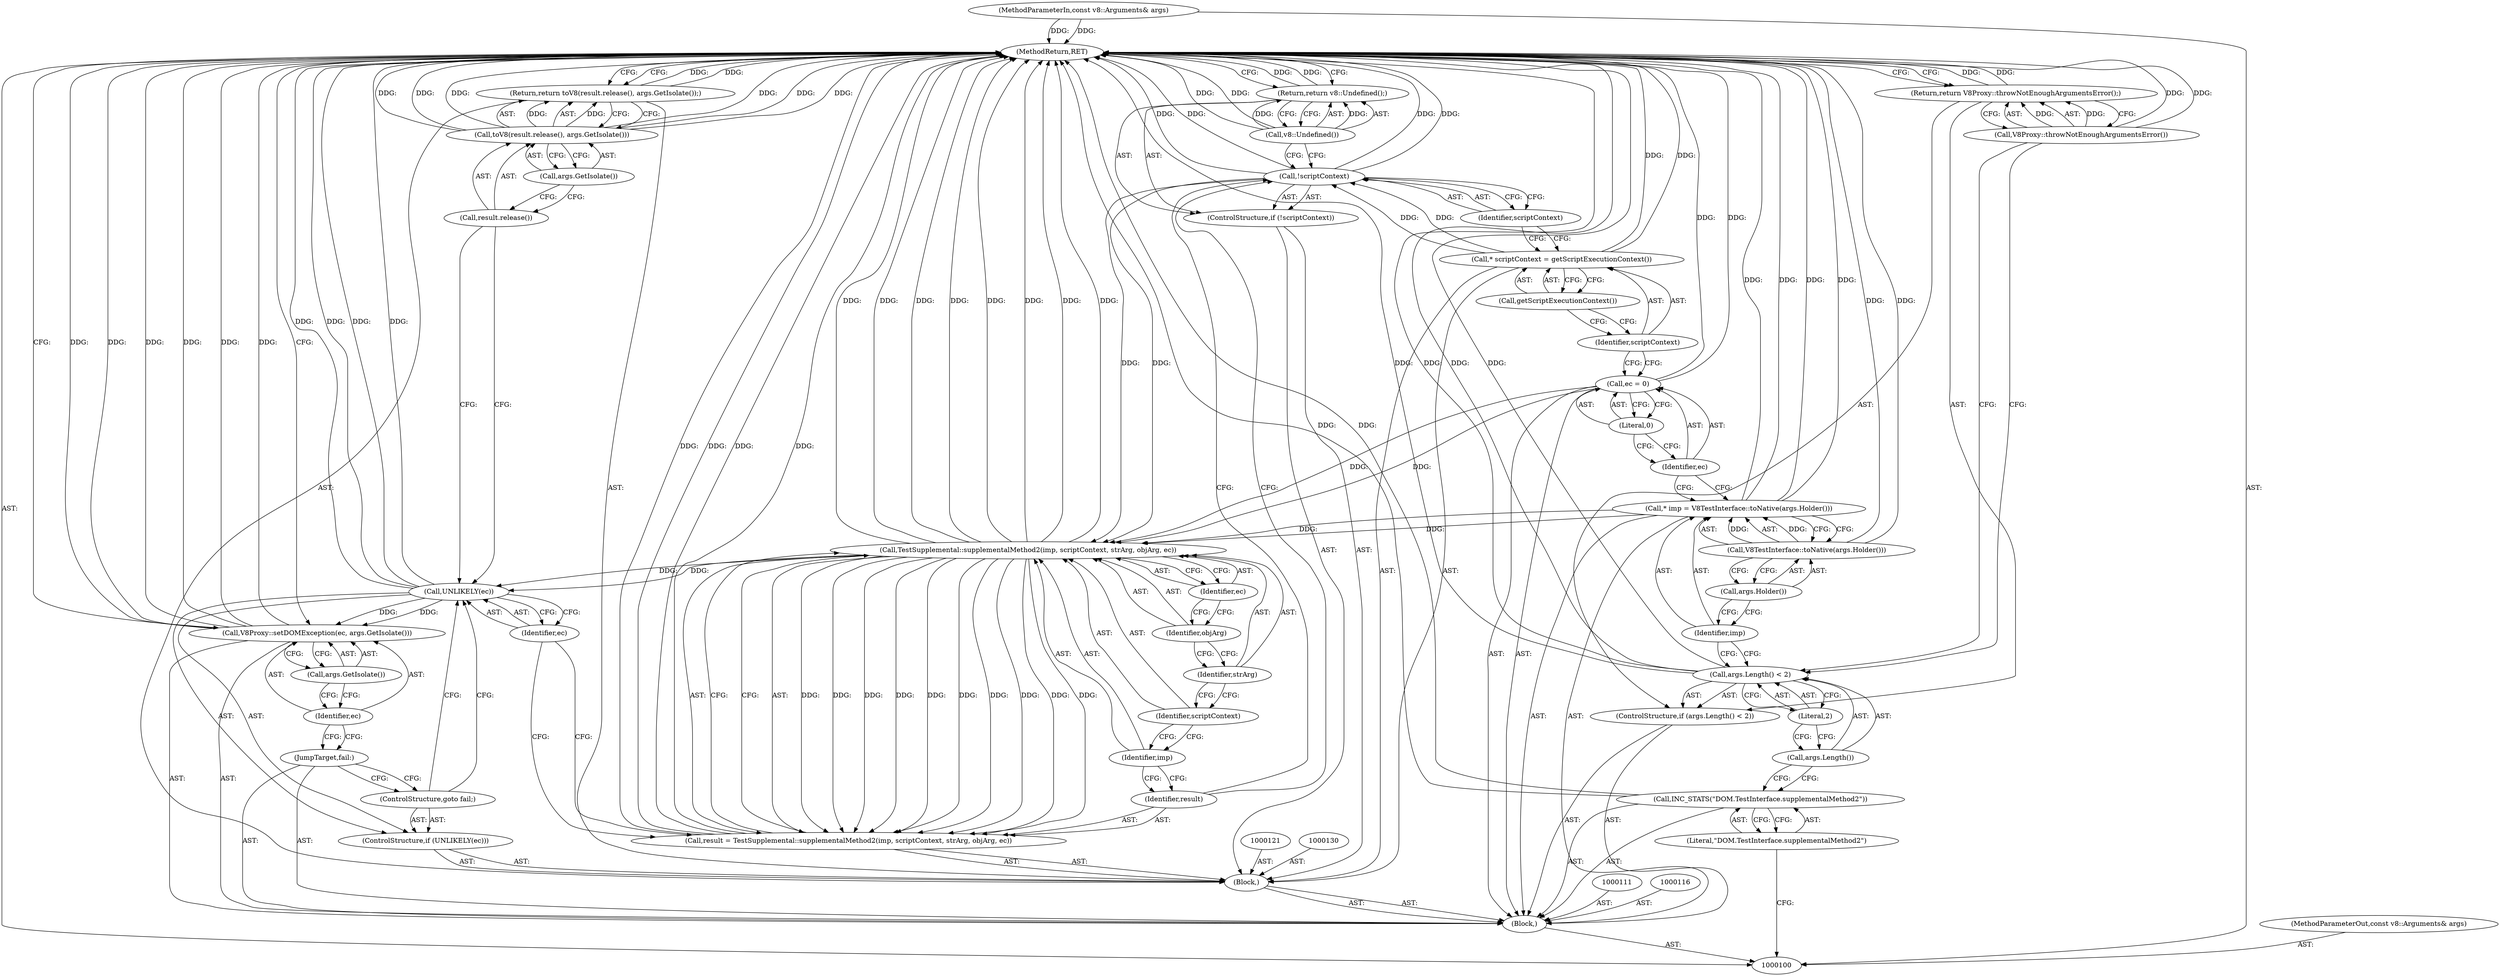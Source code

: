 digraph "1_Chrome_e9372a1bfd3588a80fcf49aa07321f0971dd6091_7" {
"1000151" [label="(MethodReturn,RET)"];
"1000101" [label="(MethodParameterIn,const v8::Arguments& args)"];
"1000227" [label="(MethodParameterOut,const v8::Arguments& args)"];
"1000122" [label="(Call,* scriptContext = getScriptExecutionContext())"];
"1000123" [label="(Identifier,scriptContext)"];
"1000124" [label="(Call,getScriptExecutionContext())"];
"1000125" [label="(ControlStructure,if (!scriptContext))"];
"1000126" [label="(Call,!scriptContext)"];
"1000127" [label="(Identifier,scriptContext)"];
"1000129" [label="(Call,v8::Undefined())"];
"1000128" [label="(Return,return v8::Undefined();)"];
"1000138" [label="(Identifier,ec)"];
"1000131" [label="(Call,result = TestSupplemental::supplementalMethod2(imp, scriptContext, strArg, objArg, ec))"];
"1000132" [label="(Identifier,result)"];
"1000133" [label="(Call,TestSupplemental::supplementalMethod2(imp, scriptContext, strArg, objArg, ec))"];
"1000120" [label="(Block,)"];
"1000134" [label="(Identifier,imp)"];
"1000135" [label="(Identifier,scriptContext)"];
"1000136" [label="(Identifier,strArg)"];
"1000137" [label="(Identifier,objArg)"];
"1000141" [label="(Identifier,ec)"];
"1000139" [label="(ControlStructure,if (UNLIKELY(ec)))"];
"1000140" [label="(Call,UNLIKELY(ec))"];
"1000142" [label="(ControlStructure,goto fail;)"];
"1000144" [label="(Call,toV8(result.release(), args.GetIsolate()))"];
"1000145" [label="(Call,result.release())"];
"1000146" [label="(Call,args.GetIsolate())"];
"1000143" [label="(Return,return toV8(result.release(), args.GetIsolate());)"];
"1000147" [label="(JumpTarget,fail:)"];
"1000102" [label="(Block,)"];
"1000149" [label="(Identifier,ec)"];
"1000150" [label="(Call,args.GetIsolate())"];
"1000148" [label="(Call,V8Proxy::setDOMException(ec, args.GetIsolate()))"];
"1000104" [label="(Literal,\"DOM.TestInterface.supplementalMethod2\")"];
"1000103" [label="(Call,INC_STATS(\"DOM.TestInterface.supplementalMethod2\"))"];
"1000108" [label="(Literal,2)"];
"1000105" [label="(ControlStructure,if (args.Length() < 2))"];
"1000106" [label="(Call,args.Length() < 2)"];
"1000107" [label="(Call,args.Length())"];
"1000110" [label="(Call,V8Proxy::throwNotEnoughArgumentsError())"];
"1000109" [label="(Return,return V8Proxy::throwNotEnoughArgumentsError();)"];
"1000112" [label="(Call,* imp = V8TestInterface::toNative(args.Holder()))"];
"1000113" [label="(Identifier,imp)"];
"1000114" [label="(Call,V8TestInterface::toNative(args.Holder()))"];
"1000115" [label="(Call,args.Holder())"];
"1000117" [label="(Call,ec = 0)"];
"1000118" [label="(Identifier,ec)"];
"1000119" [label="(Literal,0)"];
"1000151" -> "1000100"  [label="AST: "];
"1000151" -> "1000109"  [label="CFG: "];
"1000151" -> "1000128"  [label="CFG: "];
"1000151" -> "1000143"  [label="CFG: "];
"1000151" -> "1000148"  [label="CFG: "];
"1000128" -> "1000151"  [label="DDG: "];
"1000126" -> "1000151"  [label="DDG: "];
"1000126" -> "1000151"  [label="DDG: "];
"1000106" -> "1000151"  [label="DDG: "];
"1000106" -> "1000151"  [label="DDG: "];
"1000112" -> "1000151"  [label="DDG: "];
"1000112" -> "1000151"  [label="DDG: "];
"1000140" -> "1000151"  [label="DDG: "];
"1000140" -> "1000151"  [label="DDG: "];
"1000114" -> "1000151"  [label="DDG: "];
"1000117" -> "1000151"  [label="DDG: "];
"1000148" -> "1000151"  [label="DDG: "];
"1000148" -> "1000151"  [label="DDG: "];
"1000148" -> "1000151"  [label="DDG: "];
"1000144" -> "1000151"  [label="DDG: "];
"1000144" -> "1000151"  [label="DDG: "];
"1000144" -> "1000151"  [label="DDG: "];
"1000131" -> "1000151"  [label="DDG: "];
"1000131" -> "1000151"  [label="DDG: "];
"1000129" -> "1000151"  [label="DDG: "];
"1000103" -> "1000151"  [label="DDG: "];
"1000133" -> "1000151"  [label="DDG: "];
"1000133" -> "1000151"  [label="DDG: "];
"1000133" -> "1000151"  [label="DDG: "];
"1000133" -> "1000151"  [label="DDG: "];
"1000101" -> "1000151"  [label="DDG: "];
"1000110" -> "1000151"  [label="DDG: "];
"1000122" -> "1000151"  [label="DDG: "];
"1000143" -> "1000151"  [label="DDG: "];
"1000109" -> "1000151"  [label="DDG: "];
"1000101" -> "1000100"  [label="AST: "];
"1000101" -> "1000151"  [label="DDG: "];
"1000227" -> "1000100"  [label="AST: "];
"1000122" -> "1000120"  [label="AST: "];
"1000122" -> "1000124"  [label="CFG: "];
"1000123" -> "1000122"  [label="AST: "];
"1000124" -> "1000122"  [label="AST: "];
"1000127" -> "1000122"  [label="CFG: "];
"1000122" -> "1000151"  [label="DDG: "];
"1000122" -> "1000126"  [label="DDG: "];
"1000123" -> "1000122"  [label="AST: "];
"1000123" -> "1000117"  [label="CFG: "];
"1000124" -> "1000123"  [label="CFG: "];
"1000124" -> "1000122"  [label="AST: "];
"1000124" -> "1000123"  [label="CFG: "];
"1000122" -> "1000124"  [label="CFG: "];
"1000125" -> "1000120"  [label="AST: "];
"1000126" -> "1000125"  [label="AST: "];
"1000128" -> "1000125"  [label="AST: "];
"1000126" -> "1000125"  [label="AST: "];
"1000126" -> "1000127"  [label="CFG: "];
"1000127" -> "1000126"  [label="AST: "];
"1000129" -> "1000126"  [label="CFG: "];
"1000132" -> "1000126"  [label="CFG: "];
"1000126" -> "1000151"  [label="DDG: "];
"1000126" -> "1000151"  [label="DDG: "];
"1000122" -> "1000126"  [label="DDG: "];
"1000126" -> "1000133"  [label="DDG: "];
"1000127" -> "1000126"  [label="AST: "];
"1000127" -> "1000122"  [label="CFG: "];
"1000126" -> "1000127"  [label="CFG: "];
"1000129" -> "1000128"  [label="AST: "];
"1000129" -> "1000126"  [label="CFG: "];
"1000128" -> "1000129"  [label="CFG: "];
"1000129" -> "1000151"  [label="DDG: "];
"1000129" -> "1000128"  [label="DDG: "];
"1000128" -> "1000125"  [label="AST: "];
"1000128" -> "1000129"  [label="CFG: "];
"1000129" -> "1000128"  [label="AST: "];
"1000151" -> "1000128"  [label="CFG: "];
"1000128" -> "1000151"  [label="DDG: "];
"1000129" -> "1000128"  [label="DDG: "];
"1000138" -> "1000133"  [label="AST: "];
"1000138" -> "1000137"  [label="CFG: "];
"1000133" -> "1000138"  [label="CFG: "];
"1000131" -> "1000120"  [label="AST: "];
"1000131" -> "1000133"  [label="CFG: "];
"1000132" -> "1000131"  [label="AST: "];
"1000133" -> "1000131"  [label="AST: "];
"1000141" -> "1000131"  [label="CFG: "];
"1000131" -> "1000151"  [label="DDG: "];
"1000131" -> "1000151"  [label="DDG: "];
"1000133" -> "1000131"  [label="DDG: "];
"1000133" -> "1000131"  [label="DDG: "];
"1000133" -> "1000131"  [label="DDG: "];
"1000133" -> "1000131"  [label="DDG: "];
"1000133" -> "1000131"  [label="DDG: "];
"1000132" -> "1000131"  [label="AST: "];
"1000132" -> "1000126"  [label="CFG: "];
"1000134" -> "1000132"  [label="CFG: "];
"1000133" -> "1000131"  [label="AST: "];
"1000133" -> "1000138"  [label="CFG: "];
"1000134" -> "1000133"  [label="AST: "];
"1000135" -> "1000133"  [label="AST: "];
"1000136" -> "1000133"  [label="AST: "];
"1000137" -> "1000133"  [label="AST: "];
"1000138" -> "1000133"  [label="AST: "];
"1000131" -> "1000133"  [label="CFG: "];
"1000133" -> "1000151"  [label="DDG: "];
"1000133" -> "1000151"  [label="DDG: "];
"1000133" -> "1000151"  [label="DDG: "];
"1000133" -> "1000151"  [label="DDG: "];
"1000133" -> "1000131"  [label="DDG: "];
"1000133" -> "1000131"  [label="DDG: "];
"1000133" -> "1000131"  [label="DDG: "];
"1000133" -> "1000131"  [label="DDG: "];
"1000133" -> "1000131"  [label="DDG: "];
"1000112" -> "1000133"  [label="DDG: "];
"1000126" -> "1000133"  [label="DDG: "];
"1000117" -> "1000133"  [label="DDG: "];
"1000133" -> "1000140"  [label="DDG: "];
"1000120" -> "1000102"  [label="AST: "];
"1000121" -> "1000120"  [label="AST: "];
"1000122" -> "1000120"  [label="AST: "];
"1000125" -> "1000120"  [label="AST: "];
"1000130" -> "1000120"  [label="AST: "];
"1000131" -> "1000120"  [label="AST: "];
"1000139" -> "1000120"  [label="AST: "];
"1000143" -> "1000120"  [label="AST: "];
"1000134" -> "1000133"  [label="AST: "];
"1000134" -> "1000132"  [label="CFG: "];
"1000135" -> "1000134"  [label="CFG: "];
"1000135" -> "1000133"  [label="AST: "];
"1000135" -> "1000134"  [label="CFG: "];
"1000136" -> "1000135"  [label="CFG: "];
"1000136" -> "1000133"  [label="AST: "];
"1000136" -> "1000135"  [label="CFG: "];
"1000137" -> "1000136"  [label="CFG: "];
"1000137" -> "1000133"  [label="AST: "];
"1000137" -> "1000136"  [label="CFG: "];
"1000138" -> "1000137"  [label="CFG: "];
"1000141" -> "1000140"  [label="AST: "];
"1000141" -> "1000131"  [label="CFG: "];
"1000140" -> "1000141"  [label="CFG: "];
"1000139" -> "1000120"  [label="AST: "];
"1000140" -> "1000139"  [label="AST: "];
"1000142" -> "1000139"  [label="AST: "];
"1000140" -> "1000139"  [label="AST: "];
"1000140" -> "1000141"  [label="CFG: "];
"1000141" -> "1000140"  [label="AST: "];
"1000142" -> "1000140"  [label="CFG: "];
"1000145" -> "1000140"  [label="CFG: "];
"1000140" -> "1000151"  [label="DDG: "];
"1000140" -> "1000151"  [label="DDG: "];
"1000133" -> "1000140"  [label="DDG: "];
"1000140" -> "1000148"  [label="DDG: "];
"1000142" -> "1000139"  [label="AST: "];
"1000142" -> "1000140"  [label="CFG: "];
"1000147" -> "1000142"  [label="CFG: "];
"1000144" -> "1000143"  [label="AST: "];
"1000144" -> "1000146"  [label="CFG: "];
"1000145" -> "1000144"  [label="AST: "];
"1000146" -> "1000144"  [label="AST: "];
"1000143" -> "1000144"  [label="CFG: "];
"1000144" -> "1000151"  [label="DDG: "];
"1000144" -> "1000151"  [label="DDG: "];
"1000144" -> "1000151"  [label="DDG: "];
"1000144" -> "1000143"  [label="DDG: "];
"1000145" -> "1000144"  [label="AST: "];
"1000145" -> "1000140"  [label="CFG: "];
"1000146" -> "1000145"  [label="CFG: "];
"1000146" -> "1000144"  [label="AST: "];
"1000146" -> "1000145"  [label="CFG: "];
"1000144" -> "1000146"  [label="CFG: "];
"1000143" -> "1000120"  [label="AST: "];
"1000143" -> "1000144"  [label="CFG: "];
"1000144" -> "1000143"  [label="AST: "];
"1000151" -> "1000143"  [label="CFG: "];
"1000143" -> "1000151"  [label="DDG: "];
"1000144" -> "1000143"  [label="DDG: "];
"1000147" -> "1000102"  [label="AST: "];
"1000147" -> "1000142"  [label="CFG: "];
"1000149" -> "1000147"  [label="CFG: "];
"1000102" -> "1000100"  [label="AST: "];
"1000103" -> "1000102"  [label="AST: "];
"1000105" -> "1000102"  [label="AST: "];
"1000111" -> "1000102"  [label="AST: "];
"1000112" -> "1000102"  [label="AST: "];
"1000116" -> "1000102"  [label="AST: "];
"1000117" -> "1000102"  [label="AST: "];
"1000120" -> "1000102"  [label="AST: "];
"1000147" -> "1000102"  [label="AST: "];
"1000148" -> "1000102"  [label="AST: "];
"1000149" -> "1000148"  [label="AST: "];
"1000149" -> "1000147"  [label="CFG: "];
"1000150" -> "1000149"  [label="CFG: "];
"1000150" -> "1000148"  [label="AST: "];
"1000150" -> "1000149"  [label="CFG: "];
"1000148" -> "1000150"  [label="CFG: "];
"1000148" -> "1000102"  [label="AST: "];
"1000148" -> "1000150"  [label="CFG: "];
"1000149" -> "1000148"  [label="AST: "];
"1000150" -> "1000148"  [label="AST: "];
"1000151" -> "1000148"  [label="CFG: "];
"1000148" -> "1000151"  [label="DDG: "];
"1000148" -> "1000151"  [label="DDG: "];
"1000148" -> "1000151"  [label="DDG: "];
"1000140" -> "1000148"  [label="DDG: "];
"1000104" -> "1000103"  [label="AST: "];
"1000104" -> "1000100"  [label="CFG: "];
"1000103" -> "1000104"  [label="CFG: "];
"1000103" -> "1000102"  [label="AST: "];
"1000103" -> "1000104"  [label="CFG: "];
"1000104" -> "1000103"  [label="AST: "];
"1000107" -> "1000103"  [label="CFG: "];
"1000103" -> "1000151"  [label="DDG: "];
"1000108" -> "1000106"  [label="AST: "];
"1000108" -> "1000107"  [label="CFG: "];
"1000106" -> "1000108"  [label="CFG: "];
"1000105" -> "1000102"  [label="AST: "];
"1000106" -> "1000105"  [label="AST: "];
"1000109" -> "1000105"  [label="AST: "];
"1000106" -> "1000105"  [label="AST: "];
"1000106" -> "1000108"  [label="CFG: "];
"1000107" -> "1000106"  [label="AST: "];
"1000108" -> "1000106"  [label="AST: "];
"1000110" -> "1000106"  [label="CFG: "];
"1000113" -> "1000106"  [label="CFG: "];
"1000106" -> "1000151"  [label="DDG: "];
"1000106" -> "1000151"  [label="DDG: "];
"1000107" -> "1000106"  [label="AST: "];
"1000107" -> "1000103"  [label="CFG: "];
"1000108" -> "1000107"  [label="CFG: "];
"1000110" -> "1000109"  [label="AST: "];
"1000110" -> "1000106"  [label="CFG: "];
"1000109" -> "1000110"  [label="CFG: "];
"1000110" -> "1000151"  [label="DDG: "];
"1000110" -> "1000109"  [label="DDG: "];
"1000109" -> "1000105"  [label="AST: "];
"1000109" -> "1000110"  [label="CFG: "];
"1000110" -> "1000109"  [label="AST: "];
"1000151" -> "1000109"  [label="CFG: "];
"1000109" -> "1000151"  [label="DDG: "];
"1000110" -> "1000109"  [label="DDG: "];
"1000112" -> "1000102"  [label="AST: "];
"1000112" -> "1000114"  [label="CFG: "];
"1000113" -> "1000112"  [label="AST: "];
"1000114" -> "1000112"  [label="AST: "];
"1000118" -> "1000112"  [label="CFG: "];
"1000112" -> "1000151"  [label="DDG: "];
"1000112" -> "1000151"  [label="DDG: "];
"1000114" -> "1000112"  [label="DDG: "];
"1000112" -> "1000133"  [label="DDG: "];
"1000113" -> "1000112"  [label="AST: "];
"1000113" -> "1000106"  [label="CFG: "];
"1000115" -> "1000113"  [label="CFG: "];
"1000114" -> "1000112"  [label="AST: "];
"1000114" -> "1000115"  [label="CFG: "];
"1000115" -> "1000114"  [label="AST: "];
"1000112" -> "1000114"  [label="CFG: "];
"1000114" -> "1000151"  [label="DDG: "];
"1000114" -> "1000112"  [label="DDG: "];
"1000115" -> "1000114"  [label="AST: "];
"1000115" -> "1000113"  [label="CFG: "];
"1000114" -> "1000115"  [label="CFG: "];
"1000117" -> "1000102"  [label="AST: "];
"1000117" -> "1000119"  [label="CFG: "];
"1000118" -> "1000117"  [label="AST: "];
"1000119" -> "1000117"  [label="AST: "];
"1000123" -> "1000117"  [label="CFG: "];
"1000117" -> "1000151"  [label="DDG: "];
"1000117" -> "1000133"  [label="DDG: "];
"1000118" -> "1000117"  [label="AST: "];
"1000118" -> "1000112"  [label="CFG: "];
"1000119" -> "1000118"  [label="CFG: "];
"1000119" -> "1000117"  [label="AST: "];
"1000119" -> "1000118"  [label="CFG: "];
"1000117" -> "1000119"  [label="CFG: "];
}
